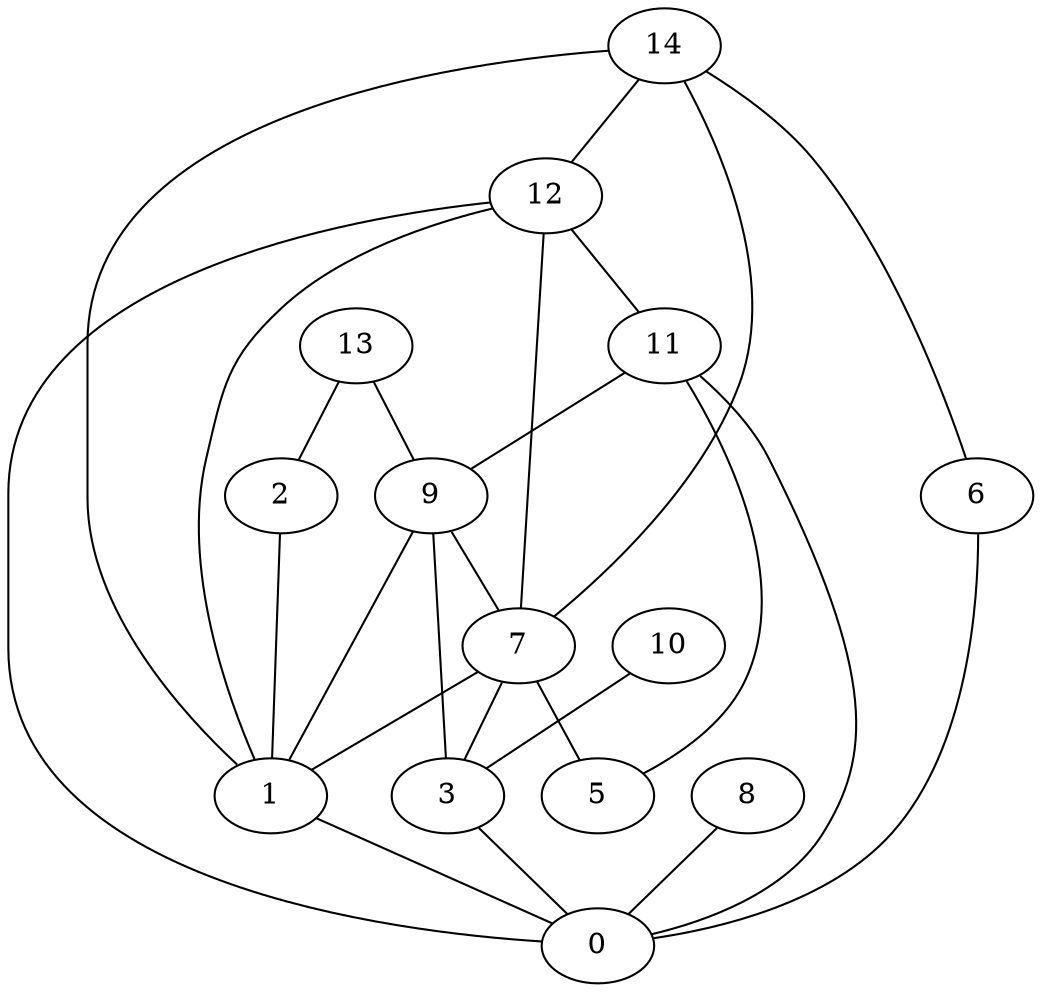 digraph "sensornet-topology" {
label = "";
rankdir="BT";"0"->"1" [arrowhead = "both"] 
"0"->"3" [arrowhead = "both"] 
"0"->"6" [arrowhead = "both"] 
"0"->"8" [arrowhead = "both"] 
"0"->"11" [arrowhead = "both"] 
"0"->"12" [arrowhead = "both"] 
"1"->"2" [arrowhead = "both"] 
"1"->"7" [arrowhead = "both"] 
"1"->"9" [arrowhead = "both"] 
"1"->"12" [arrowhead = "both"] 
"1"->"14" [arrowhead = "both"] 
"2"->"13" [arrowhead = "both"] 
"3"->"7" [arrowhead = "both"] 
"3"->"9" [arrowhead = "both"] 
"3"->"10" [arrowhead = "both"] 
"5"->"7" [arrowhead = "both"] 
"5"->"11" [arrowhead = "both"] 
"6"->"14" [arrowhead = "both"] 
"7"->"9" [arrowhead = "both"] 
"7"->"12" [arrowhead = "both"] 
"7"->"14" [arrowhead = "both"] 
"9"->"11" [arrowhead = "both"] 
"9"->"13" [arrowhead = "both"] 
"11"->"12" [arrowhead = "both"] 
"12"->"14" [arrowhead = "both"] 
}